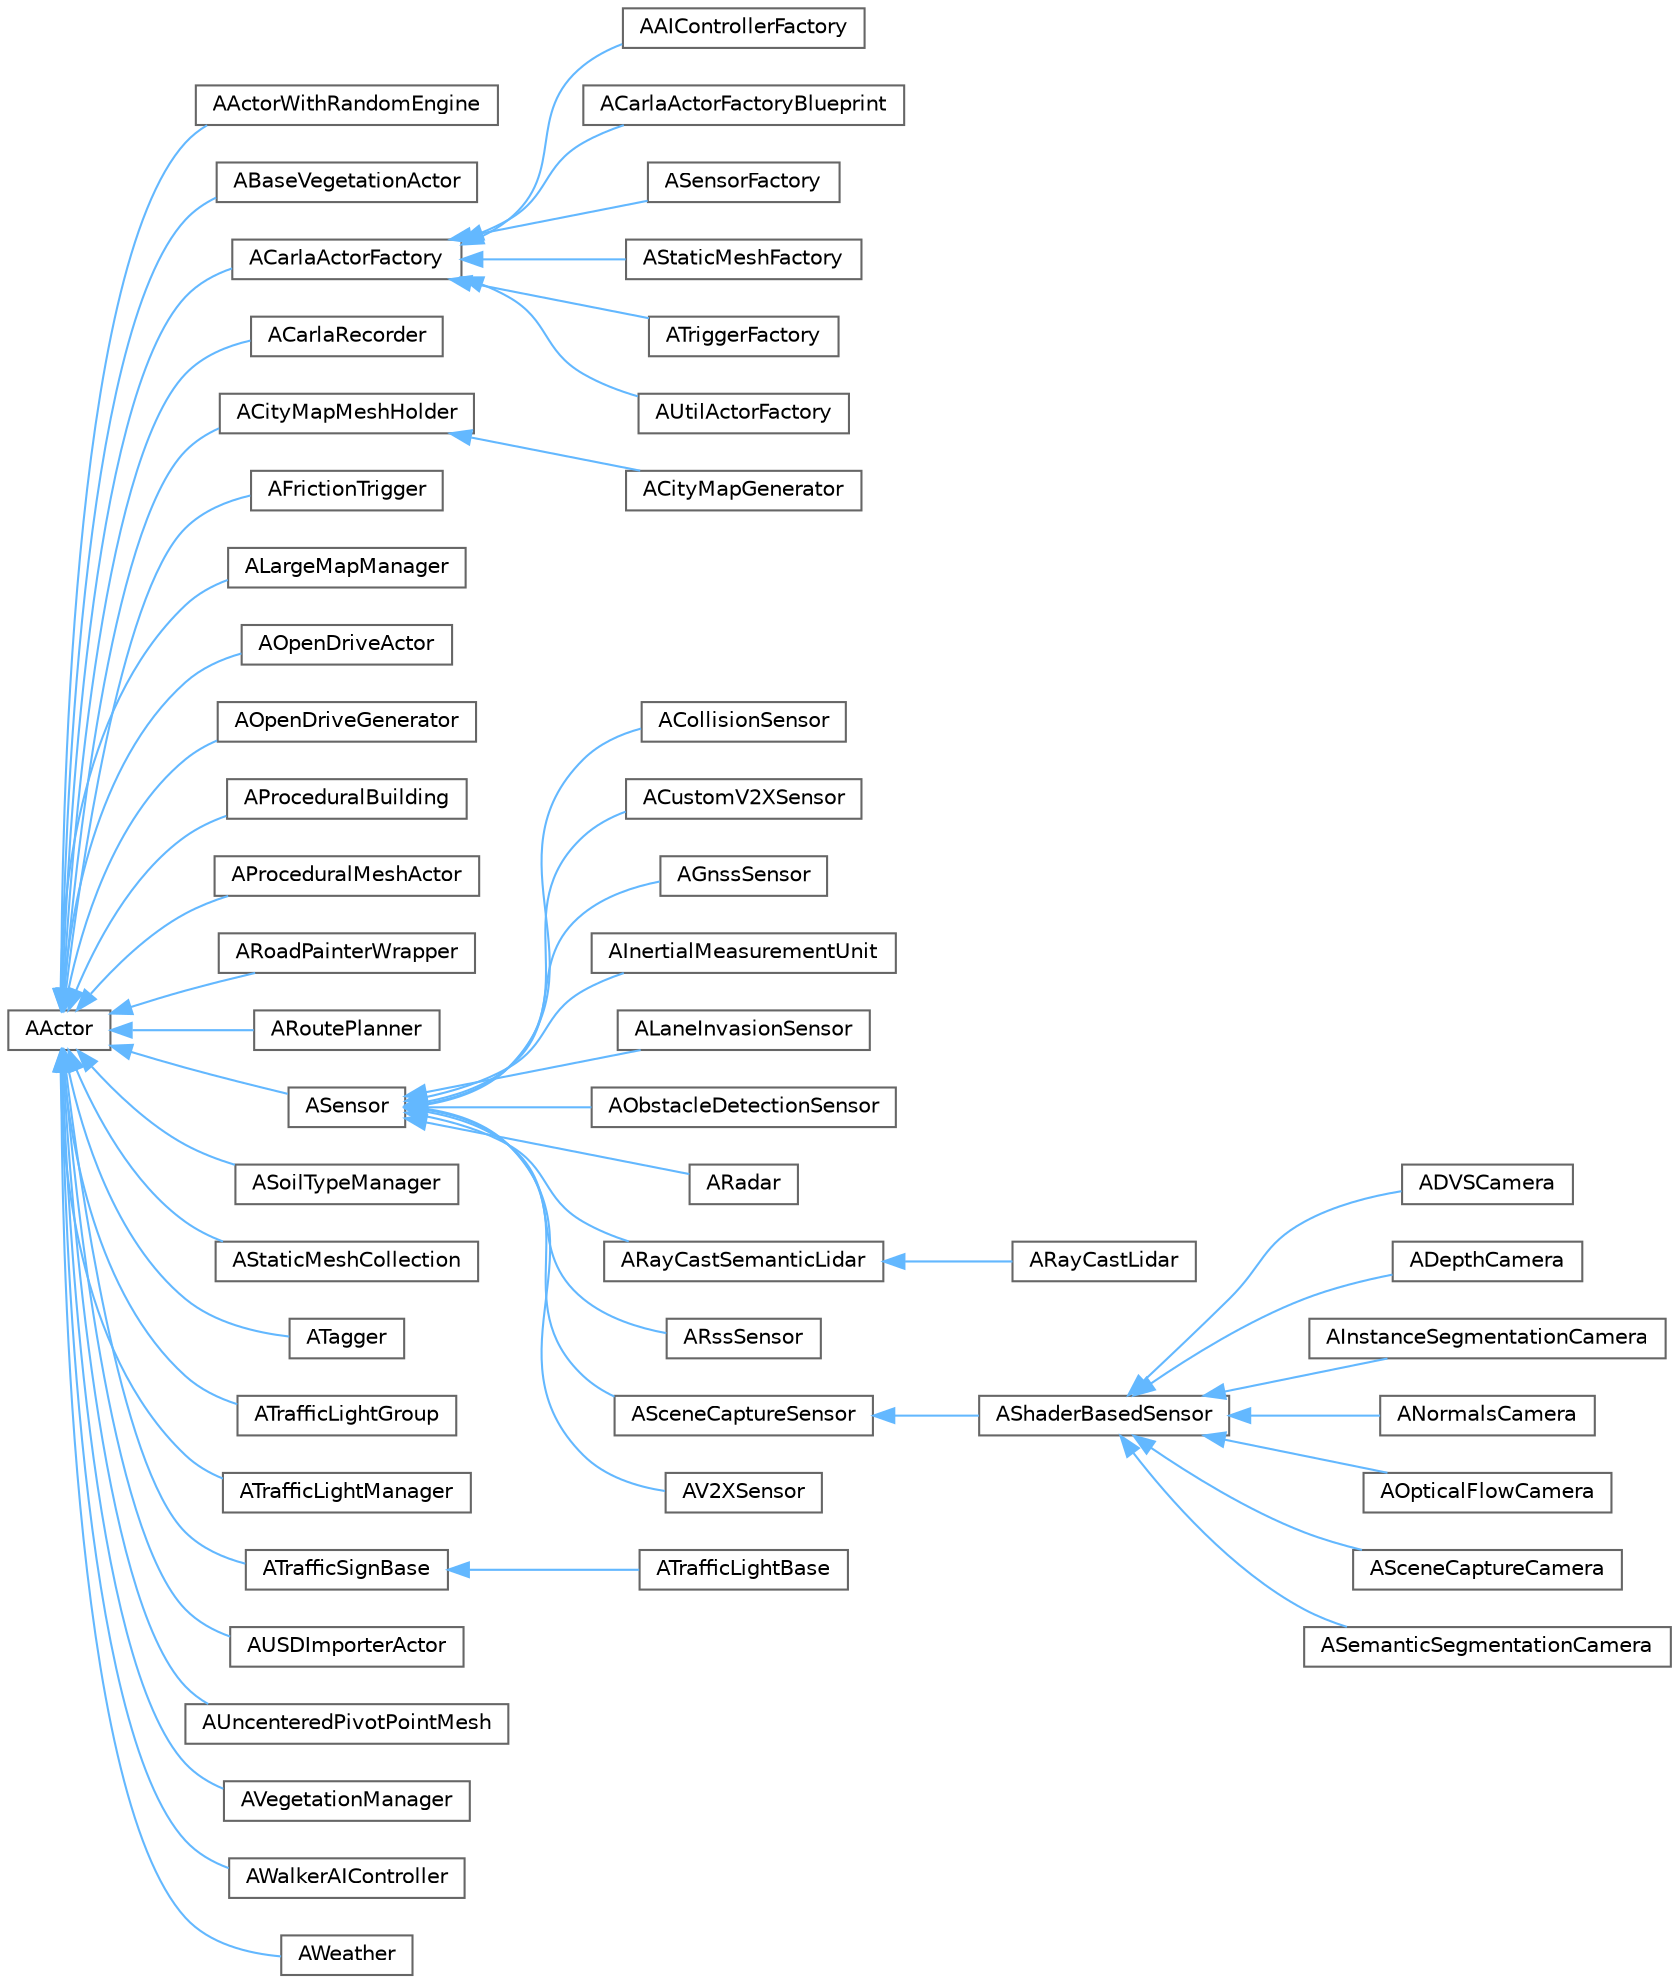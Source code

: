 digraph "类继承关系图"
{
 // INTERACTIVE_SVG=YES
 // LATEX_PDF_SIZE
  bgcolor="transparent";
  edge [fontname=Helvetica,fontsize=10,labelfontname=Helvetica,labelfontsize=10];
  node [fontname=Helvetica,fontsize=10,shape=box,height=0.2,width=0.4];
  rankdir="LR";
  Node0 [id="Node000000",label="AActor",height=0.2,width=0.4,color="grey40", fillcolor="white", style="filled",URL="$d1/da4/classAActor.html",tooltip=" "];
  Node0 -> Node1 [id="edge2_Node000000_Node000001",dir="back",color="steelblue1",style="solid",tooltip=" "];
  Node1 [id="Node000001",label="AActorWithRandomEngine",height=0.2,width=0.4,color="grey40", fillcolor="white", style="filled",URL="$d2/d2a/classAActorWithRandomEngine.html",tooltip="Base class for actors containing a random engine with a fixed seed."];
  Node0 -> Node2 [id="edge3_Node000000_Node000002",dir="back",color="steelblue1",style="solid",tooltip=" "];
  Node2 [id="Node000002",label="ABaseVegetationActor",height=0.2,width=0.4,color="grey40", fillcolor="white", style="filled",URL="$d6/de2/classABaseVegetationActor.html",tooltip=" "];
  Node0 -> Node3 [id="edge4_Node000000_Node000003",dir="back",color="steelblue1",style="solid",tooltip=" "];
  Node3 [id="Node000003",label="ACarlaActorFactory",height=0.2,width=0.4,color="grey40", fillcolor="white", style="filled",URL="$d8/d84/classACarlaActorFactory.html",tooltip="Base class for Carla actor factories."];
  Node3 -> Node4 [id="edge5_Node000003_Node000004",dir="back",color="steelblue1",style="solid",tooltip=" "];
  Node4 [id="Node000004",label="AAIControllerFactory",height=0.2,width=0.4,color="grey40", fillcolor="white", style="filled",URL="$db/d37/classAAIControllerFactory.html",tooltip="负责生成AI控制器的工厂"];
  Node3 -> Node5 [id="edge6_Node000003_Node000005",dir="back",color="steelblue1",style="solid",tooltip=" "];
  Node5 [id="Node000005",label="ACarlaActorFactoryBlueprint",height=0.2,width=0.4,color="grey40", fillcolor="white", style="filled",URL="$d3/ddb/classACarlaActorFactoryBlueprint.html",tooltip="Base class for Blueprints implementing ACarlaActorFactory interface."];
  Node3 -> Node6 [id="edge7_Node000003_Node000006",dir="back",color="steelblue1",style="solid",tooltip=" "];
  Node6 [id="Node000006",label="ASensorFactory",height=0.2,width=0.4,color="grey40", fillcolor="white", style="filled",URL="$df/d9e/classASensorFactory.html",tooltip="Factory in charge of spawning sensors."];
  Node3 -> Node7 [id="edge8_Node000003_Node000007",dir="back",color="steelblue1",style="solid",tooltip=" "];
  Node7 [id="Node000007",label="AStaticMeshFactory",height=0.2,width=0.4,color="grey40", fillcolor="white", style="filled",URL="$da/d98/classAStaticMeshFactory.html",tooltip="Factory in charge of spawning static meshes."];
  Node3 -> Node8 [id="edge9_Node000003_Node000008",dir="back",color="steelblue1",style="solid",tooltip=" "];
  Node8 [id="Node000008",label="ATriggerFactory",height=0.2,width=0.4,color="grey40", fillcolor="white", style="filled",URL="$d0/df9/classATriggerFactory.html",tooltip="Factory in charge of spawning sensors."];
  Node3 -> Node9 [id="edge10_Node000003_Node000009",dir="back",color="steelblue1",style="solid",tooltip=" "];
  Node9 [id="Node000009",label="AUtilActorFactory",height=0.2,width=0.4,color="grey40", fillcolor="white", style="filled",URL="$d7/de9/classAUtilActorFactory.html",tooltip="Factory in charge of spawning static meshes."];
  Node0 -> Node10 [id="edge11_Node000000_Node000010",dir="back",color="steelblue1",style="solid",tooltip=" "];
  Node10 [id="Node000010",label="ACarlaRecorder",height=0.2,width=0.4,color="grey40", fillcolor="white", style="filled",URL="$dd/db9/classACarlaRecorder.html",tooltip="Recorder for the simulation"];
  Node0 -> Node11 [id="edge12_Node000000_Node000011",dir="back",color="steelblue1",style="solid",tooltip=" "];
  Node11 [id="Node000011",label="ACityMapMeshHolder",height=0.2,width=0.4,color="grey40", fillcolor="white", style="filled",URL="$da/d1a/classACityMapMeshHolder.html",tooltip="Holds the static meshes and instances necessary for building a city map."];
  Node11 -> Node12 [id="edge13_Node000011_Node000012",dir="back",color="steelblue1",style="solid",tooltip=" "];
  Node12 [id="Node000012",label="ACityMapGenerator",height=0.2,width=0.4,color="grey40", fillcolor="white", style="filled",URL="$d1/ddb/classACityMapGenerator.html",tooltip="Generates a random city using the meshes provided."];
  Node0 -> Node13 [id="edge14_Node000000_Node000013",dir="back",color="steelblue1",style="solid",tooltip=" "];
  Node13 [id="Node000013",label="AFrictionTrigger",height=0.2,width=0.4,color="grey40", fillcolor="white", style="filled",URL="$dc/db9/classAFrictionTrigger.html",tooltip=" "];
  Node0 -> Node14 [id="edge15_Node000000_Node000014",dir="back",color="steelblue1",style="solid",tooltip=" "];
  Node14 [id="Node000014",label="ALargeMapManager",height=0.2,width=0.4,color="grey40", fillcolor="white", style="filled",URL="$d9/d4b/classALargeMapManager.html",tooltip=" "];
  Node0 -> Node15 [id="edge16_Node000000_Node000015",dir="back",color="steelblue1",style="solid",tooltip=" "];
  Node15 [id="Node000015",label="AOpenDriveActor",height=0.2,width=0.4,color="grey40", fillcolor="white", style="filled",URL="$d0/d2d/classAOpenDriveActor.html",tooltip=" "];
  Node0 -> Node16 [id="edge17_Node000000_Node000016",dir="back",color="steelblue1",style="solid",tooltip=" "];
  Node16 [id="Node000016",label="AOpenDriveGenerator",height=0.2,width=0.4,color="grey40", fillcolor="white", style="filled",URL="$d1/db0/classAOpenDriveGenerator.html",tooltip=" "];
  Node0 -> Node17 [id="edge18_Node000000_Node000017",dir="back",color="steelblue1",style="solid",tooltip=" "];
  Node17 [id="Node000017",label="AProceduralBuilding",height=0.2,width=0.4,color="grey40", fillcolor="white", style="filled",URL="$de/d3c/classAProceduralBuilding.html",tooltip=" "];
  Node0 -> Node18 [id="edge19_Node000000_Node000018",dir="back",color="steelblue1",style="solid",tooltip=" "];
  Node18 [id="Node000018",label="AProceduralMeshActor",height=0.2,width=0.4,color="grey40", fillcolor="white", style="filled",URL="$d5/d19/classAProceduralMeshActor.html",tooltip=" "];
  Node0 -> Node19 [id="edge20_Node000000_Node000019",dir="back",color="steelblue1",style="solid",tooltip=" "];
  Node19 [id="Node000019",label="ARoadPainterWrapper",height=0.2,width=0.4,color="grey40", fillcolor="white", style="filled",URL="$d0/d35/classARoadPainterWrapper.html",tooltip=" "];
  Node0 -> Node20 [id="edge21_Node000000_Node000020",dir="back",color="steelblue1",style="solid",tooltip=" "];
  Node20 [id="Node000020",label="ARoutePlanner",height=0.2,width=0.4,color="grey40", fillcolor="white", style="filled",URL="$dc/d0f/classARoutePlanner.html",tooltip="Assign a random route to every ACarlaWheeledVehicle entering the trigger volume."];
  Node0 -> Node21 [id="edge22_Node000000_Node000021",dir="back",color="steelblue1",style="solid",tooltip=" "];
  Node21 [id="Node000021",label="ASensor",height=0.2,width=0.4,color="grey40", fillcolor="white", style="filled",URL="$d3/d01/classASensor.html",tooltip="Base class for sensors."];
  Node21 -> Node22 [id="edge23_Node000021_Node000022",dir="back",color="steelblue1",style="solid",tooltip=" "];
  Node22 [id="Node000022",label="ACollisionSensor",height=0.2,width=0.4,color="grey40", fillcolor="white", style="filled",URL="$d8/de9/classACollisionSensor.html",tooltip="A sensor to register collisions."];
  Node21 -> Node23 [id="edge24_Node000021_Node000023",dir="back",color="steelblue1",style="solid",tooltip=" "];
  Node23 [id="Node000023",label="ACustomV2XSensor",height=0.2,width=0.4,color="grey40", fillcolor="white", style="filled",URL="$de/d1f/classACustomV2XSensor.html",tooltip=" "];
  Node21 -> Node24 [id="edge25_Node000021_Node000024",dir="back",color="steelblue1",style="solid",tooltip=" "];
  Node24 [id="Node000024",label="AGnssSensor",height=0.2,width=0.4,color="grey40", fillcolor="white", style="filled",URL="$d0/dc3/classAGnssSensor.html",tooltip="Gnss sensor representation The actual position calculation is done one server side"];
  Node21 -> Node25 [id="edge26_Node000021_Node000025",dir="back",color="steelblue1",style="solid",tooltip=" "];
  Node25 [id="Node000025",label="AInertialMeasurementUnit",height=0.2,width=0.4,color="grey40", fillcolor="white", style="filled",URL="$d5/de0/classAInertialMeasurementUnit.html",tooltip=" "];
  Node21 -> Node26 [id="edge27_Node000021_Node000026",dir="back",color="steelblue1",style="solid",tooltip=" "];
  Node26 [id="Node000026",label="ALaneInvasionSensor",height=0.2,width=0.4,color="grey40", fillcolor="white", style="filled",URL="$d0/d57/classALaneInvasionSensor.html",tooltip="LaneInvasion sensor representation The actual position calculation is done one client side"];
  Node21 -> Node27 [id="edge28_Node000021_Node000027",dir="back",color="steelblue1",style="solid",tooltip=" "];
  Node27 [id="Node000027",label="AObstacleDetectionSensor",height=0.2,width=0.4,color="grey40", fillcolor="white", style="filled",URL="$d3/d93/classAObstacleDetectionSensor.html",tooltip="A sensor to register collisions."];
  Node21 -> Node28 [id="edge29_Node000021_Node000028",dir="back",color="steelblue1",style="solid",tooltip=" "];
  Node28 [id="Node000028",label="ARadar",height=0.2,width=0.4,color="grey40", fillcolor="white", style="filled",URL="$d9/d27/classARadar.html",tooltip="A ray-cast based Radar sensor."];
  Node21 -> Node29 [id="edge30_Node000021_Node000029",dir="back",color="steelblue1",style="solid",tooltip=" "];
  Node29 [id="Node000029",label="ARayCastSemanticLidar",height=0.2,width=0.4,color="grey40", fillcolor="white", style="filled",URL="$d8/d15/classARayCastSemanticLidar.html",tooltip="A ray-cast based Lidar sensor."];
  Node29 -> Node30 [id="edge31_Node000029_Node000030",dir="back",color="steelblue1",style="solid",tooltip=" "];
  Node30 [id="Node000030",label="ARayCastLidar",height=0.2,width=0.4,color="grey40", fillcolor="white", style="filled",URL="$d5/de4/classARayCastLidar.html",tooltip="A ray-cast based Lidar sensor."];
  Node21 -> Node31 [id="edge32_Node000021_Node000031",dir="back",color="steelblue1",style="solid",tooltip=" "];
  Node31 [id="Node000031",label="ARssSensor",height=0.2,width=0.4,color="grey40", fillcolor="white", style="filled",URL="$d3/ded/classARssSensor.html",tooltip="RSS sensor representation The actual calculation is done one client side"];
  Node21 -> Node32 [id="edge33_Node000021_Node000032",dir="back",color="steelblue1",style="solid",tooltip=" "];
  Node32 [id="Node000032",label="ASceneCaptureSensor",height=0.2,width=0.4,color="grey40", fillcolor="white", style="filled",URL="$d4/d60/classASceneCaptureSensor.html",tooltip="Base class for sensors using a USceneCaptureComponent2D for rendering the scene."];
  Node32 -> Node33 [id="edge34_Node000032_Node000033",dir="back",color="steelblue1",style="solid",tooltip=" "];
  Node33 [id="Node000033",label="AShaderBasedSensor",height=0.2,width=0.4,color="grey40", fillcolor="white", style="filled",URL="$da/dd3/classAShaderBasedSensor.html",tooltip="A sensor that produces data by applying post-process materials (shaders) to a scene capture image."];
  Node33 -> Node34 [id="edge35_Node000033_Node000034",dir="back",color="steelblue1",style="solid",tooltip=" "];
  Node34 [id="Node000034",label="ADVSCamera",height=0.2,width=0.4,color="grey40", fillcolor="white", style="filled",URL="$d2/daf/classADVSCamera.html",tooltip="Sensor that produce Dynamic Vision Events"];
  Node33 -> Node35 [id="edge36_Node000033_Node000035",dir="back",color="steelblue1",style="solid",tooltip=" "];
  Node35 [id="Node000035",label="ADepthCamera",height=0.2,width=0.4,color="grey40", fillcolor="white", style="filled",URL="$db/d36/classADepthCamera.html",tooltip="Sensor that produces \"depth\" images."];
  Node33 -> Node36 [id="edge37_Node000033_Node000036",dir="back",color="steelblue1",style="solid",tooltip=" "];
  Node36 [id="Node000036",label="AInstanceSegmentationCamera",height=0.2,width=0.4,color="grey40", fillcolor="white", style="filled",URL="$d9/d25/classAInstanceSegmentationCamera.html",tooltip="Sensor that produces \"Instance segmentation\" images."];
  Node33 -> Node37 [id="edge38_Node000033_Node000037",dir="back",color="steelblue1",style="solid",tooltip=" "];
  Node37 [id="Node000037",label="ANormalsCamera",height=0.2,width=0.4,color="grey40", fillcolor="white", style="filled",URL="$d3/d49/classANormalsCamera.html",tooltip="Sensor that produces \"normals\" images."];
  Node33 -> Node38 [id="edge39_Node000033_Node000038",dir="back",color="steelblue1",style="solid",tooltip=" "];
  Node38 [id="Node000038",label="AOpticalFlowCamera",height=0.2,width=0.4,color="grey40", fillcolor="white", style="filled",URL="$d0/d61/classAOpticalFlowCamera.html",tooltip="Sensor that produces \"optical flow\" images."];
  Node33 -> Node39 [id="edge40_Node000033_Node000039",dir="back",color="steelblue1",style="solid",tooltip=" "];
  Node39 [id="Node000039",label="ASceneCaptureCamera",height=0.2,width=0.4,color="grey40", fillcolor="white", style="filled",URL="$d8/d68/classASceneCaptureCamera.html",tooltip="A sensor that captures images from the scene."];
  Node33 -> Node40 [id="edge41_Node000033_Node000040",dir="back",color="steelblue1",style="solid",tooltip=" "];
  Node40 [id="Node000040",label="ASemanticSegmentationCamera",height=0.2,width=0.4,color="grey40", fillcolor="white", style="filled",URL="$d6/dad/classASemanticSegmentationCamera.html",tooltip="Sensor that produces \"semantic segmentation\" images."];
  Node21 -> Node41 [id="edge42_Node000021_Node000041",dir="back",color="steelblue1",style="solid",tooltip=" "];
  Node41 [id="Node000041",label="AV2XSensor",height=0.2,width=0.4,color="grey40", fillcolor="white", style="filled",URL="$d3/dd4/classAV2XSensor.html",tooltip=" "];
  Node0 -> Node42 [id="edge43_Node000000_Node000042",dir="back",color="steelblue1",style="solid",tooltip=" "];
  Node42 [id="Node000042",label="ASoilTypeManager",height=0.2,width=0.4,color="grey40", fillcolor="white", style="filled",URL="$d1/da5/classASoilTypeManager.html",tooltip=" "];
  Node0 -> Node43 [id="edge44_Node000000_Node000043",dir="back",color="steelblue1",style="solid",tooltip=" "];
  Node43 [id="Node000043",label="AStaticMeshCollection",height=0.2,width=0.4,color="grey40", fillcolor="white", style="filled",URL="$d8/dc2/classAStaticMeshCollection.html",tooltip="Holds static mesh instatiators."];
  Node0 -> Node44 [id="edge45_Node000000_Node000044",dir="back",color="steelblue1",style="solid",tooltip=" "];
  Node44 [id="Node000044",label="ATagger",height=0.2,width=0.4,color="grey40", fillcolor="white", style="filled",URL="$da/d86/classATagger.html",tooltip="Sets actors' custom depth stencil value for semantic segmentation according to their meshes."];
  Node0 -> Node45 [id="edge46_Node000000_Node000045",dir="back",color="steelblue1",style="solid",tooltip=" "];
  Node45 [id="Node000045",label="ATrafficLightGroup",height=0.2,width=0.4,color="grey40", fillcolor="white", style="filled",URL="$dd/d12/classATrafficLightGroup.html",tooltip="Class which implements the state changing of traffic lights"];
  Node0 -> Node46 [id="edge47_Node000000_Node000046",dir="back",color="steelblue1",style="solid",tooltip=" "];
  Node46 [id="Node000046",label="ATrafficLightManager",height=0.2,width=0.4,color="grey40", fillcolor="white", style="filled",URL="$df/da5/classATrafficLightManager.html",tooltip="Class In charge of creating and assigning traffic light groups, controllers and components."];
  Node0 -> Node47 [id="edge48_Node000000_Node000047",dir="back",color="steelblue1",style="solid",tooltip=" "];
  Node47 [id="Node000047",label="ATrafficSignBase",height=0.2,width=0.4,color="grey40", fillcolor="white", style="filled",URL="$d3/df1/classATrafficSignBase.html",tooltip=" "];
  Node47 -> Node48 [id="edge49_Node000047_Node000048",dir="back",color="steelblue1",style="solid",tooltip=" "];
  Node48 [id="Node000048",label="ATrafficLightBase",height=0.2,width=0.4,color="grey40", fillcolor="white", style="filled",URL="$d2/d23/classATrafficLightBase.html",tooltip=" "];
  Node0 -> Node49 [id="edge50_Node000000_Node000049",dir="back",color="steelblue1",style="solid",tooltip=" "];
  Node49 [id="Node000049",label="AUSDImporterActor",height=0.2,width=0.4,color="grey40", fillcolor="white", style="filled",URL="$da/dca/classAUSDImporterActor.html",tooltip=" "];
  Node0 -> Node50 [id="edge51_Node000000_Node000050",dir="back",color="steelblue1",style="solid",tooltip=" "];
  Node50 [id="Node000050",label="AUncenteredPivotPointMesh",height=0.2,width=0.4,color="grey40", fillcolor="white", style="filled",URL="$db/dd8/classAUncenteredPivotPointMesh.html",tooltip=" "];
  Node0 -> Node51 [id="edge52_Node000000_Node000051",dir="back",color="steelblue1",style="solid",tooltip=" "];
  Node51 [id="Node000051",label="AVegetationManager",height=0.2,width=0.4,color="grey40", fillcolor="white", style="filled",URL="$dd/dfc/classAVegetationManager.html",tooltip=" "];
  Node0 -> Node52 [id="edge53_Node000000_Node000052",dir="back",color="steelblue1",style="solid",tooltip=" "];
  Node52 [id="Node000052",label="AWalkerAIController",height=0.2,width=0.4,color="grey40", fillcolor="white", style="filled",URL="$de/d70/classAWalkerAIController.html",tooltip="Walker AI Controller representation."];
  Node0 -> Node53 [id="edge54_Node000000_Node000053",dir="back",color="steelblue1",style="solid",tooltip=" "];
  Node53 [id="Node000053",label="AWeather",height=0.2,width=0.4,color="grey40", fillcolor="white", style="filled",URL="$de/d75/classAWeather.html",tooltip=" "];
}
